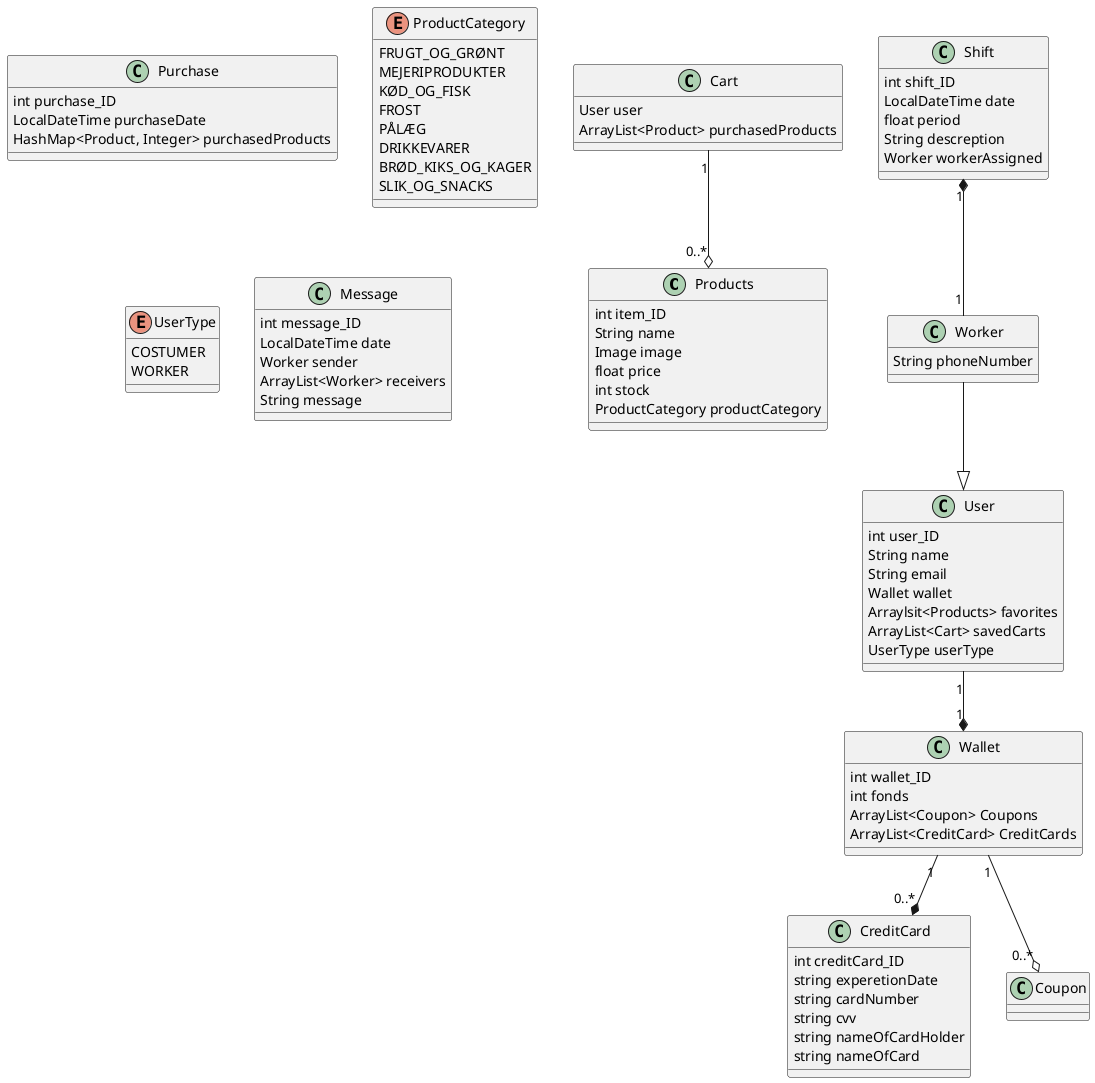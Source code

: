 @startuml
class Products {
    int item_ID
    String name
    Image image
    float price
    int stock
    ProductCategory productCategory
}

class User {
    int user_ID
    String name
    String email
    Wallet wallet
    Arraylsit<Products> favorites
    ArrayList<Cart> savedCarts
    UserType userType
}


Class Wallet {
    int wallet_ID
    int fonds
    ArrayList<Coupon> Coupons
    ArrayList<CreditCard> CreditCards
}

class CreditCard {
    int creditCard_ID
    string experetionDate
    string cardNumber
    string cvv
    string nameOfCardHolder
    string nameOfCard
}

class Coupon {

}

class Purchase {
    int purchase_ID
    LocalDateTime purchaseDate
    HashMap<Product, Integer> purchasedProducts
}

enum ProductCategory {
    FRUGT_OG_GRØNT
    MEJERIPRODUKTER
    KØD_OG_FISK
    FROST
    PÅLÆG
    DRIKKEVARER
    BRØD_KIKS_OG_KAGER
    SLIK_OG_SNACKS
}

enum UserType {
    COSTUMER
    WORKER
}

class Cart {
    User user
    ArrayList<Product> purchasedProducts
}

'medarbejder del
class Worker {
    String phoneNumber
}

class Shift {
    int shift_ID
    LocalDateTime date
    float period
    String descreption
    Worker workerAssigned
}

class Message {
    int message_ID
    LocalDateTime date
    Worker sender
    ArrayList<Worker> receivers
    String message
}

Wallet "1" --o "0..*" Coupon
Wallet "1" --* "0..*" CreditCard
User "1" --* "1" Wallet
Cart "1" --o "0..*" Products

Worker --|> User
Shift "1" *-- "1" Worker

@enduml